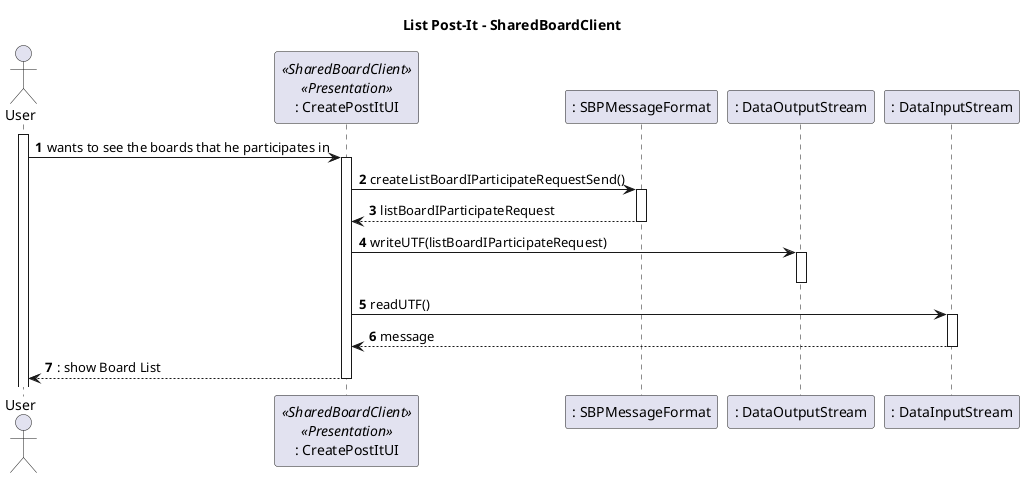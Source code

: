 @startuml
autonumber

title List Post-It - SharedBoardClient

actor "User" as User

participant ": CreatePostItUI" as UI <<SharedBoardClient>> <<Presentation>>
participant ": SBPMessageFormat" as SBPF
participant ": DataOutputStream" as DOS
participant ": DataInputStream" as DIS
activate User
User -> UI : wants to see the boards that he participates in
activate UI

UI -> SBPF : createListBoardIParticipateRequestSend()
activate SBPF
return listBoardIParticipateRequest

UI -> DOS : writeUTF(listBoardIParticipateRequest)
activate DOS
deactivate DOS
UI -> DIS : readUTF()
activate DIS
return message
return : show Board List

@enduml
